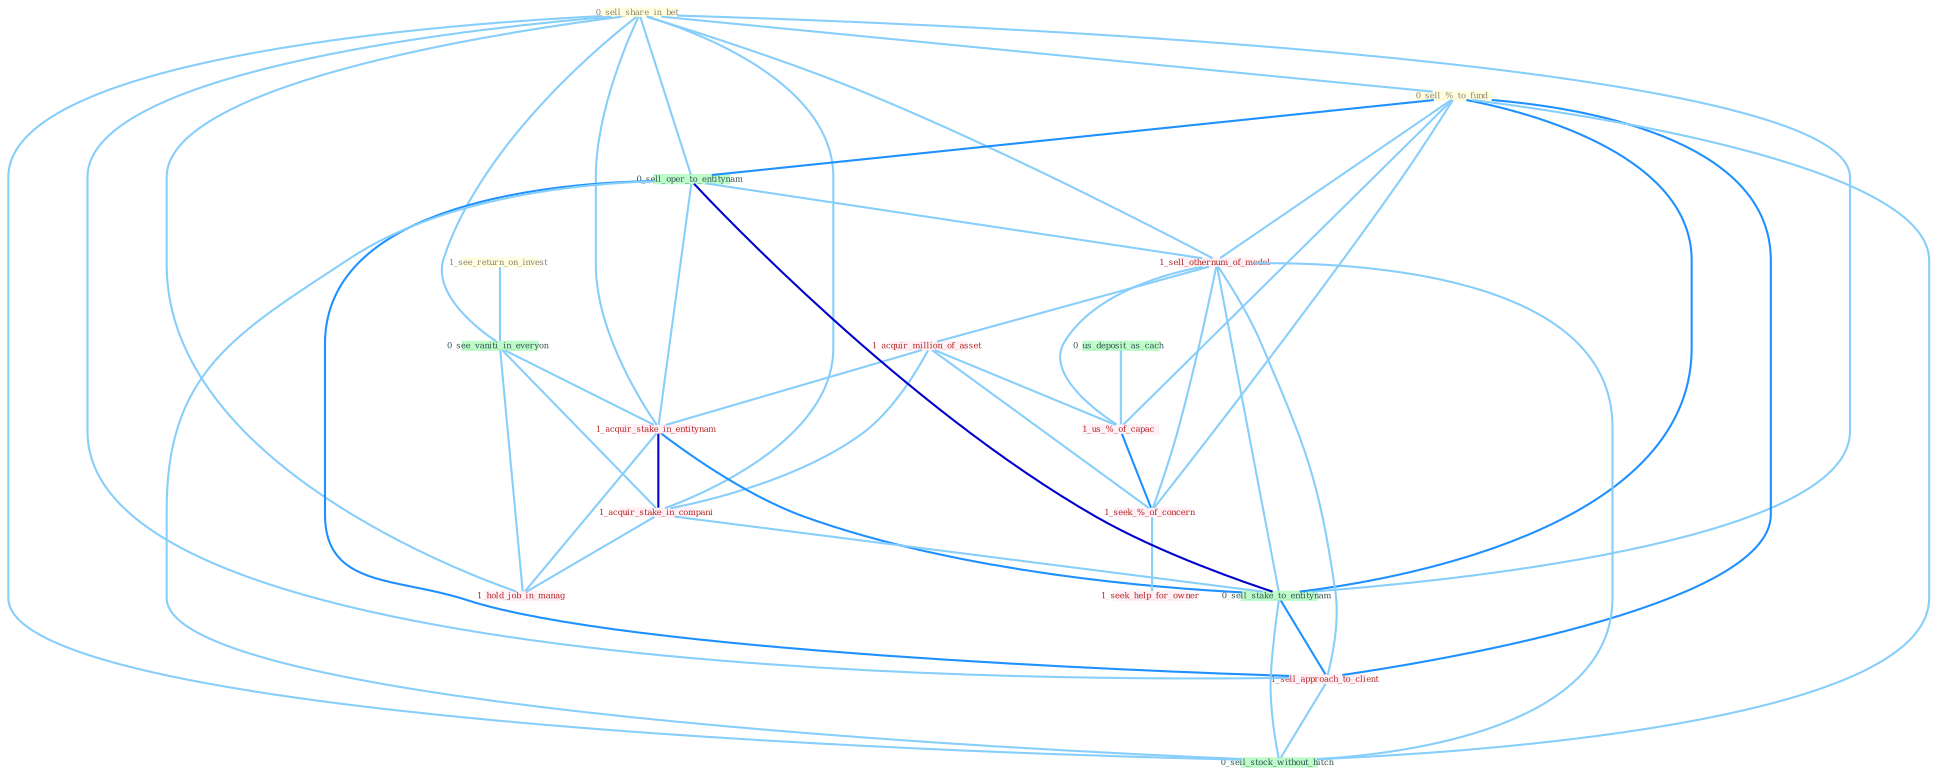 Graph G{ 
    node
    [shape=polygon,style=filled,width=.5,height=.06,color="#BDFCC9",fixedsize=true,fontsize=4,
    fontcolor="#2f4f4f"];
    {node
    [color="#ffffe0", fontcolor="#8b7d6b"] "0_sell_share_in_bet " "0_sell_%_to_fund " "1_see_return_on_invest "}
{node [color="#fff0f5", fontcolor="#b22222"] "1_sell_othernum_of_model " "1_acquir_million_of_asset " "1_acquir_stake_in_entitynam " "1_acquir_stake_in_compani " "1_us_%_of_capac " "1_sell_approach_to_client " "1_hold_job_in_manag " "1_seek_%_of_concern " "1_seek_help_for_owner "}
edge [color="#B0E2FF"];

	"0_sell_share_in_bet " -- "0_sell_%_to_fund " [w="1", color="#87cefa" ];
	"0_sell_share_in_bet " -- "0_sell_oper_to_entitynam " [w="1", color="#87cefa" ];
	"0_sell_share_in_bet " -- "1_sell_othernum_of_model " [w="1", color="#87cefa" ];
	"0_sell_share_in_bet " -- "0_see_vaniti_in_everyon " [w="1", color="#87cefa" ];
	"0_sell_share_in_bet " -- "1_acquir_stake_in_entitynam " [w="1", color="#87cefa" ];
	"0_sell_share_in_bet " -- "1_acquir_stake_in_compani " [w="1", color="#87cefa" ];
	"0_sell_share_in_bet " -- "0_sell_stake_to_entitynam " [w="1", color="#87cefa" ];
	"0_sell_share_in_bet " -- "1_sell_approach_to_client " [w="1", color="#87cefa" ];
	"0_sell_share_in_bet " -- "1_hold_job_in_manag " [w="1", color="#87cefa" ];
	"0_sell_share_in_bet " -- "0_sell_stock_without_hitch " [w="1", color="#87cefa" ];
	"0_sell_%_to_fund " -- "0_sell_oper_to_entitynam " [w="2", color="#1e90ff" , len=0.8];
	"0_sell_%_to_fund " -- "1_sell_othernum_of_model " [w="1", color="#87cefa" ];
	"0_sell_%_to_fund " -- "0_sell_stake_to_entitynam " [w="2", color="#1e90ff" , len=0.8];
	"0_sell_%_to_fund " -- "1_us_%_of_capac " [w="1", color="#87cefa" ];
	"0_sell_%_to_fund " -- "1_sell_approach_to_client " [w="2", color="#1e90ff" , len=0.8];
	"0_sell_%_to_fund " -- "0_sell_stock_without_hitch " [w="1", color="#87cefa" ];
	"0_sell_%_to_fund " -- "1_seek_%_of_concern " [w="1", color="#87cefa" ];
	"1_see_return_on_invest " -- "0_see_vaniti_in_everyon " [w="1", color="#87cefa" ];
	"0_sell_oper_to_entitynam " -- "1_sell_othernum_of_model " [w="1", color="#87cefa" ];
	"0_sell_oper_to_entitynam " -- "1_acquir_stake_in_entitynam " [w="1", color="#87cefa" ];
	"0_sell_oper_to_entitynam " -- "0_sell_stake_to_entitynam " [w="3", color="#0000cd" , len=0.6];
	"0_sell_oper_to_entitynam " -- "1_sell_approach_to_client " [w="2", color="#1e90ff" , len=0.8];
	"0_sell_oper_to_entitynam " -- "0_sell_stock_without_hitch " [w="1", color="#87cefa" ];
	"1_sell_othernum_of_model " -- "1_acquir_million_of_asset " [w="1", color="#87cefa" ];
	"1_sell_othernum_of_model " -- "0_sell_stake_to_entitynam " [w="1", color="#87cefa" ];
	"1_sell_othernum_of_model " -- "1_us_%_of_capac " [w="1", color="#87cefa" ];
	"1_sell_othernum_of_model " -- "1_sell_approach_to_client " [w="1", color="#87cefa" ];
	"1_sell_othernum_of_model " -- "0_sell_stock_without_hitch " [w="1", color="#87cefa" ];
	"1_sell_othernum_of_model " -- "1_seek_%_of_concern " [w="1", color="#87cefa" ];
	"0_see_vaniti_in_everyon " -- "1_acquir_stake_in_entitynam " [w="1", color="#87cefa" ];
	"0_see_vaniti_in_everyon " -- "1_acquir_stake_in_compani " [w="1", color="#87cefa" ];
	"0_see_vaniti_in_everyon " -- "1_hold_job_in_manag " [w="1", color="#87cefa" ];
	"1_acquir_million_of_asset " -- "1_acquir_stake_in_entitynam " [w="1", color="#87cefa" ];
	"1_acquir_million_of_asset " -- "1_acquir_stake_in_compani " [w="1", color="#87cefa" ];
	"1_acquir_million_of_asset " -- "1_us_%_of_capac " [w="1", color="#87cefa" ];
	"1_acquir_million_of_asset " -- "1_seek_%_of_concern " [w="1", color="#87cefa" ];
	"0_us_deposit_as_cach " -- "1_us_%_of_capac " [w="1", color="#87cefa" ];
	"1_acquir_stake_in_entitynam " -- "1_acquir_stake_in_compani " [w="3", color="#0000cd" , len=0.6];
	"1_acquir_stake_in_entitynam " -- "0_sell_stake_to_entitynam " [w="2", color="#1e90ff" , len=0.8];
	"1_acquir_stake_in_entitynam " -- "1_hold_job_in_manag " [w="1", color="#87cefa" ];
	"1_acquir_stake_in_compani " -- "0_sell_stake_to_entitynam " [w="1", color="#87cefa" ];
	"1_acquir_stake_in_compani " -- "1_hold_job_in_manag " [w="1", color="#87cefa" ];
	"0_sell_stake_to_entitynam " -- "1_sell_approach_to_client " [w="2", color="#1e90ff" , len=0.8];
	"0_sell_stake_to_entitynam " -- "0_sell_stock_without_hitch " [w="1", color="#87cefa" ];
	"1_us_%_of_capac " -- "1_seek_%_of_concern " [w="2", color="#1e90ff" , len=0.8];
	"1_sell_approach_to_client " -- "0_sell_stock_without_hitch " [w="1", color="#87cefa" ];
	"1_seek_%_of_concern " -- "1_seek_help_for_owner " [w="1", color="#87cefa" ];
}
